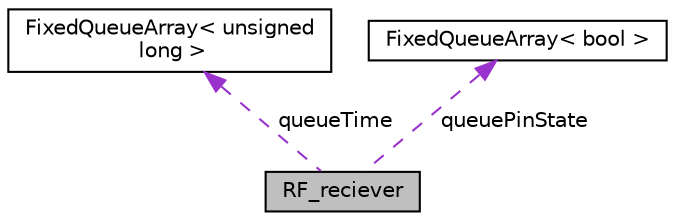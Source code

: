 digraph "RF_reciever"
{
  edge [fontname="Helvetica",fontsize="10",labelfontname="Helvetica",labelfontsize="10"];
  node [fontname="Helvetica",fontsize="10",shape=record];
  Node1 [label="RF_reciever",height=0.2,width=0.4,color="black", fillcolor="grey75", style="filled" fontcolor="black"];
  Node2 -> Node1 [dir="back",color="darkorchid3",fontsize="10",style="dashed",label=" queueTime" ,fontname="Helvetica"];
  Node2 [label="FixedQueueArray\< unsigned\l long \>",height=0.2,width=0.4,color="black", fillcolor="white", style="filled",URL="$classFixedQueueArray.html"];
  Node3 -> Node1 [dir="back",color="darkorchid3",fontsize="10",style="dashed",label=" queuePinState" ,fontname="Helvetica"];
  Node3 [label="FixedQueueArray\< bool \>",height=0.2,width=0.4,color="black", fillcolor="white", style="filled",URL="$classFixedQueueArray.html"];
}
